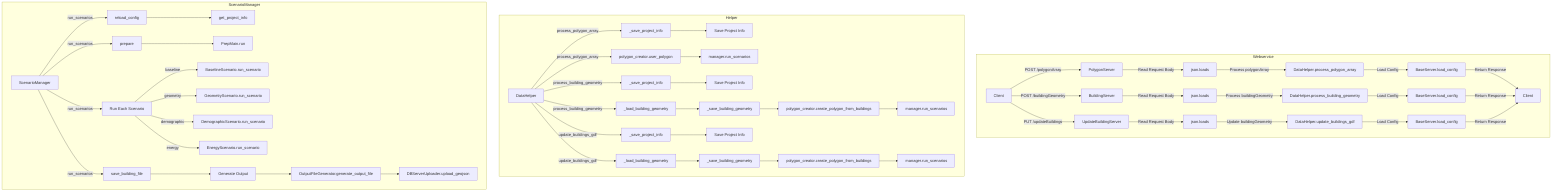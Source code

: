 graph TD
;
%% webservice.py
    subgraph Webservice
        A[Client] -->|POST /polygonArray| B[PolygonServer];
        B -->|Read Request Body| C[json.loads];
        C -->|Process polygonArray| D[DataHelper.process_polygon_array];
        D -->|Load Config| E[BaseServer.load_config];
        E -->|Return Response| F[Client];
        A -->|POST /buildingGeometry| G[BuildingServer];
        G -->|Read Request Body| H[json.loads];
        H -->|Process buildingGeometry| I[DataHelper.process_building_geometry];
        I -->|Load Config| J[BaseServer.load_config];
        J -->|Return Response| F;
        A -->|PUT /updateBuildings| K[UpdateBuildingServer];
        K -->|Read Request Body| L[json.loads];
        L -->|Update buildingGeometry| M[DataHelper.update_buildings_gdf];
        M -->|Load Config| N[BaseServer.load_config];
        N -->|Return Response| F;
    end

%% helper.py
    subgraph Helper
        A1[DataHelper] -->|process_polygon_array| B1[_save_project_info];
        B1 --> C1[Save Project Info];
        A1 -->|process_polygon_array| D1[polygon_creator.user_polygon];
        D1 --> E1[manager.run_scenarios];
        A1 -->|process_building_geometry| F1[_save_project_info];
        F1 --> G1[Save Project Info];
        A1 -->|process_building_geometry| H1[_load_building_geometry];
        H1 --> I1[_save_building_geometry];
        I1 --> J1[polygon_creator.create_polygon_from_buildings];
        J1 --> K1[manager.run_scenarios];
        A1 -->|update_buildings_gdf| L1[_save_project_info];
        L1 --> M1[Save Project Info];
        A1 -->|update_buildings_gdf| N1[_load_building_geometry];
        N1 --> O1[_save_building_geometry];
        O1 --> P1[polygon_creator.create_polygon_from_buildings];
        P1 --> Q1[manager.run_scenarios];
    end

%% scenario_manager.py
    subgraph ScenarioManager
        A2[ScenarioManager] -->|run_scenarios| B2[reload_config];
        B2 --> C2[get_project_info];
        A2 -->|run_scenarios| D2[prepare];
        D2 --> E2[PrepMain.run];
        A2 -->|run_scenarios| F2[Run Each Scenario];
        F2 -->|baseline| G2[BaselineScenario.run_scenario];
        F2 -->|geometry| H2[GeometryScenario.run_scenario];
        F2 -->|demographic| I2[DemographicScenario.run_scenario];
        F2 -->|energy| J2[EnergyScenario.run_scenario];
        A2 -->|run_scenarios| K2[save_building_file];
        K2 --> L2[Generate Output];
        L2 --> M2[OutputFileGenerator.generate_output_file];
        M2 --> N2[DBServerUploader.upload_geojson];
    end